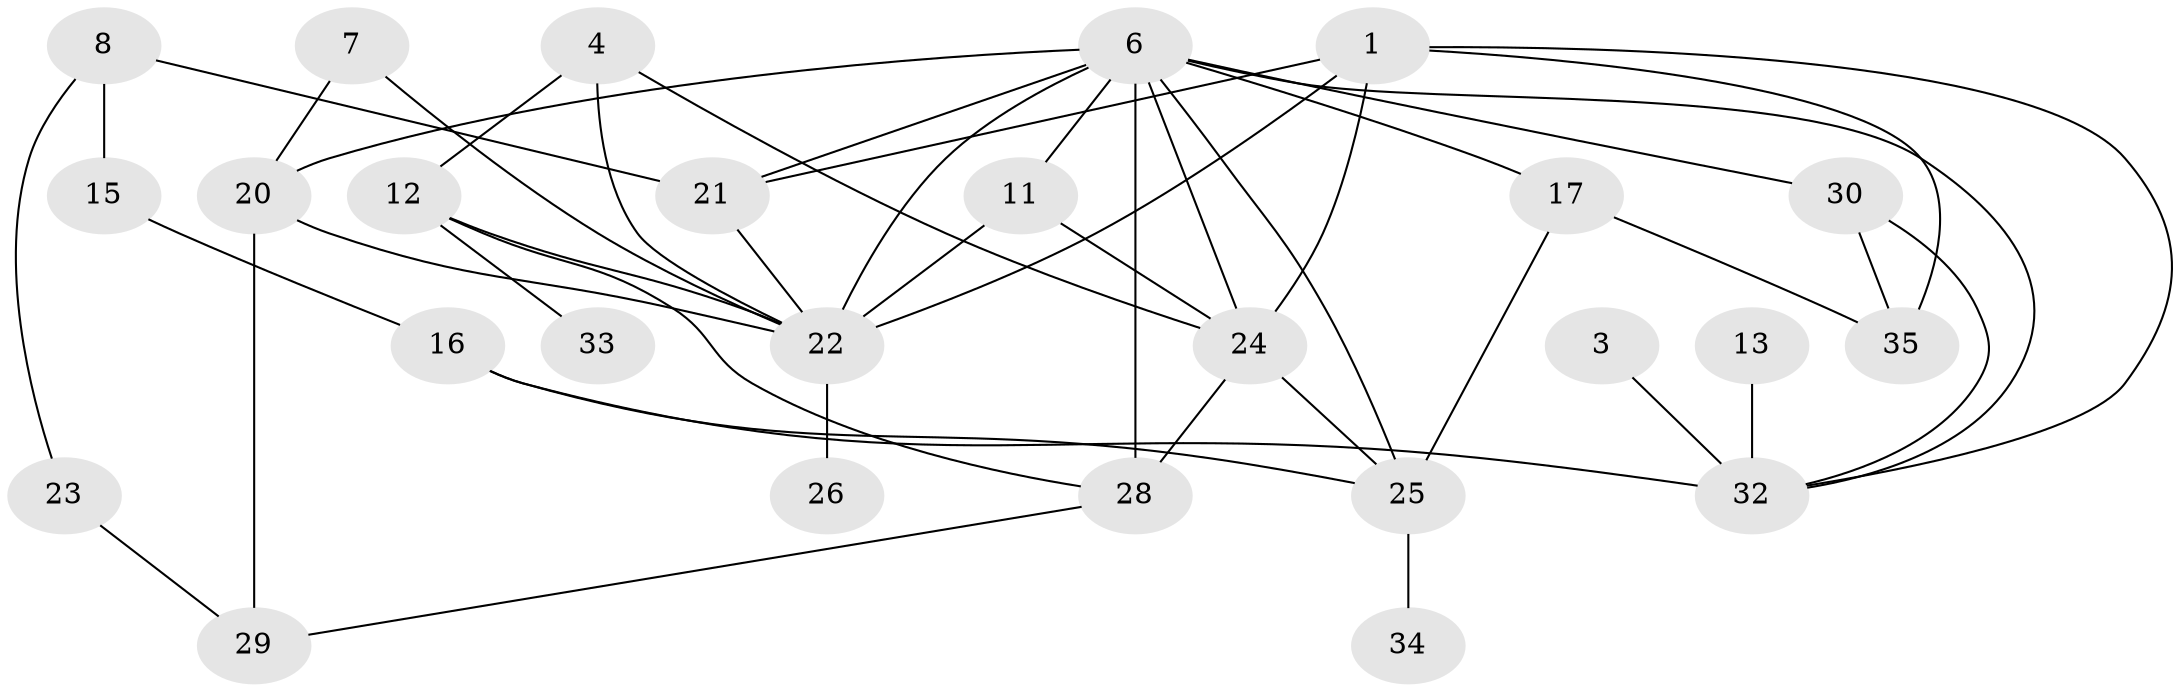 // original degree distribution, {2: 0.24096385542168675, 3: 0.1927710843373494, 5: 0.0963855421686747, 1: 0.2289156626506024, 6: 0.024096385542168676, 0: 0.0963855421686747, 4: 0.10843373493975904, 7: 0.012048192771084338}
// Generated by graph-tools (version 1.1) at 2025/35/03/04/25 23:35:50]
// undirected, 26 vertices, 46 edges
graph export_dot {
  node [color=gray90,style=filled];
  1;
  3;
  4;
  6;
  7;
  8;
  11;
  12;
  13;
  15;
  16;
  17;
  20;
  21;
  22;
  23;
  24;
  25;
  26;
  28;
  29;
  30;
  32;
  33;
  34;
  35;
  1 -- 21 [weight=1.0];
  1 -- 22 [weight=1.0];
  1 -- 24 [weight=1.0];
  1 -- 32 [weight=1.0];
  1 -- 35 [weight=1.0];
  3 -- 32 [weight=1.0];
  4 -- 12 [weight=1.0];
  4 -- 22 [weight=1.0];
  4 -- 24 [weight=1.0];
  6 -- 11 [weight=1.0];
  6 -- 17 [weight=1.0];
  6 -- 20 [weight=1.0];
  6 -- 21 [weight=1.0];
  6 -- 22 [weight=3.0];
  6 -- 24 [weight=1.0];
  6 -- 25 [weight=2.0];
  6 -- 28 [weight=2.0];
  6 -- 30 [weight=1.0];
  6 -- 32 [weight=1.0];
  7 -- 20 [weight=1.0];
  7 -- 22 [weight=1.0];
  8 -- 15 [weight=1.0];
  8 -- 21 [weight=1.0];
  8 -- 23 [weight=1.0];
  11 -- 22 [weight=1.0];
  11 -- 24 [weight=1.0];
  12 -- 22 [weight=1.0];
  12 -- 28 [weight=1.0];
  12 -- 33 [weight=1.0];
  13 -- 32 [weight=1.0];
  15 -- 16 [weight=1.0];
  16 -- 25 [weight=1.0];
  16 -- 32 [weight=2.0];
  17 -- 25 [weight=1.0];
  17 -- 35 [weight=1.0];
  20 -- 22 [weight=1.0];
  20 -- 29 [weight=1.0];
  21 -- 22 [weight=2.0];
  22 -- 26 [weight=1.0];
  23 -- 29 [weight=1.0];
  24 -- 25 [weight=1.0];
  24 -- 28 [weight=1.0];
  25 -- 34 [weight=1.0];
  28 -- 29 [weight=1.0];
  30 -- 32 [weight=1.0];
  30 -- 35 [weight=2.0];
}
